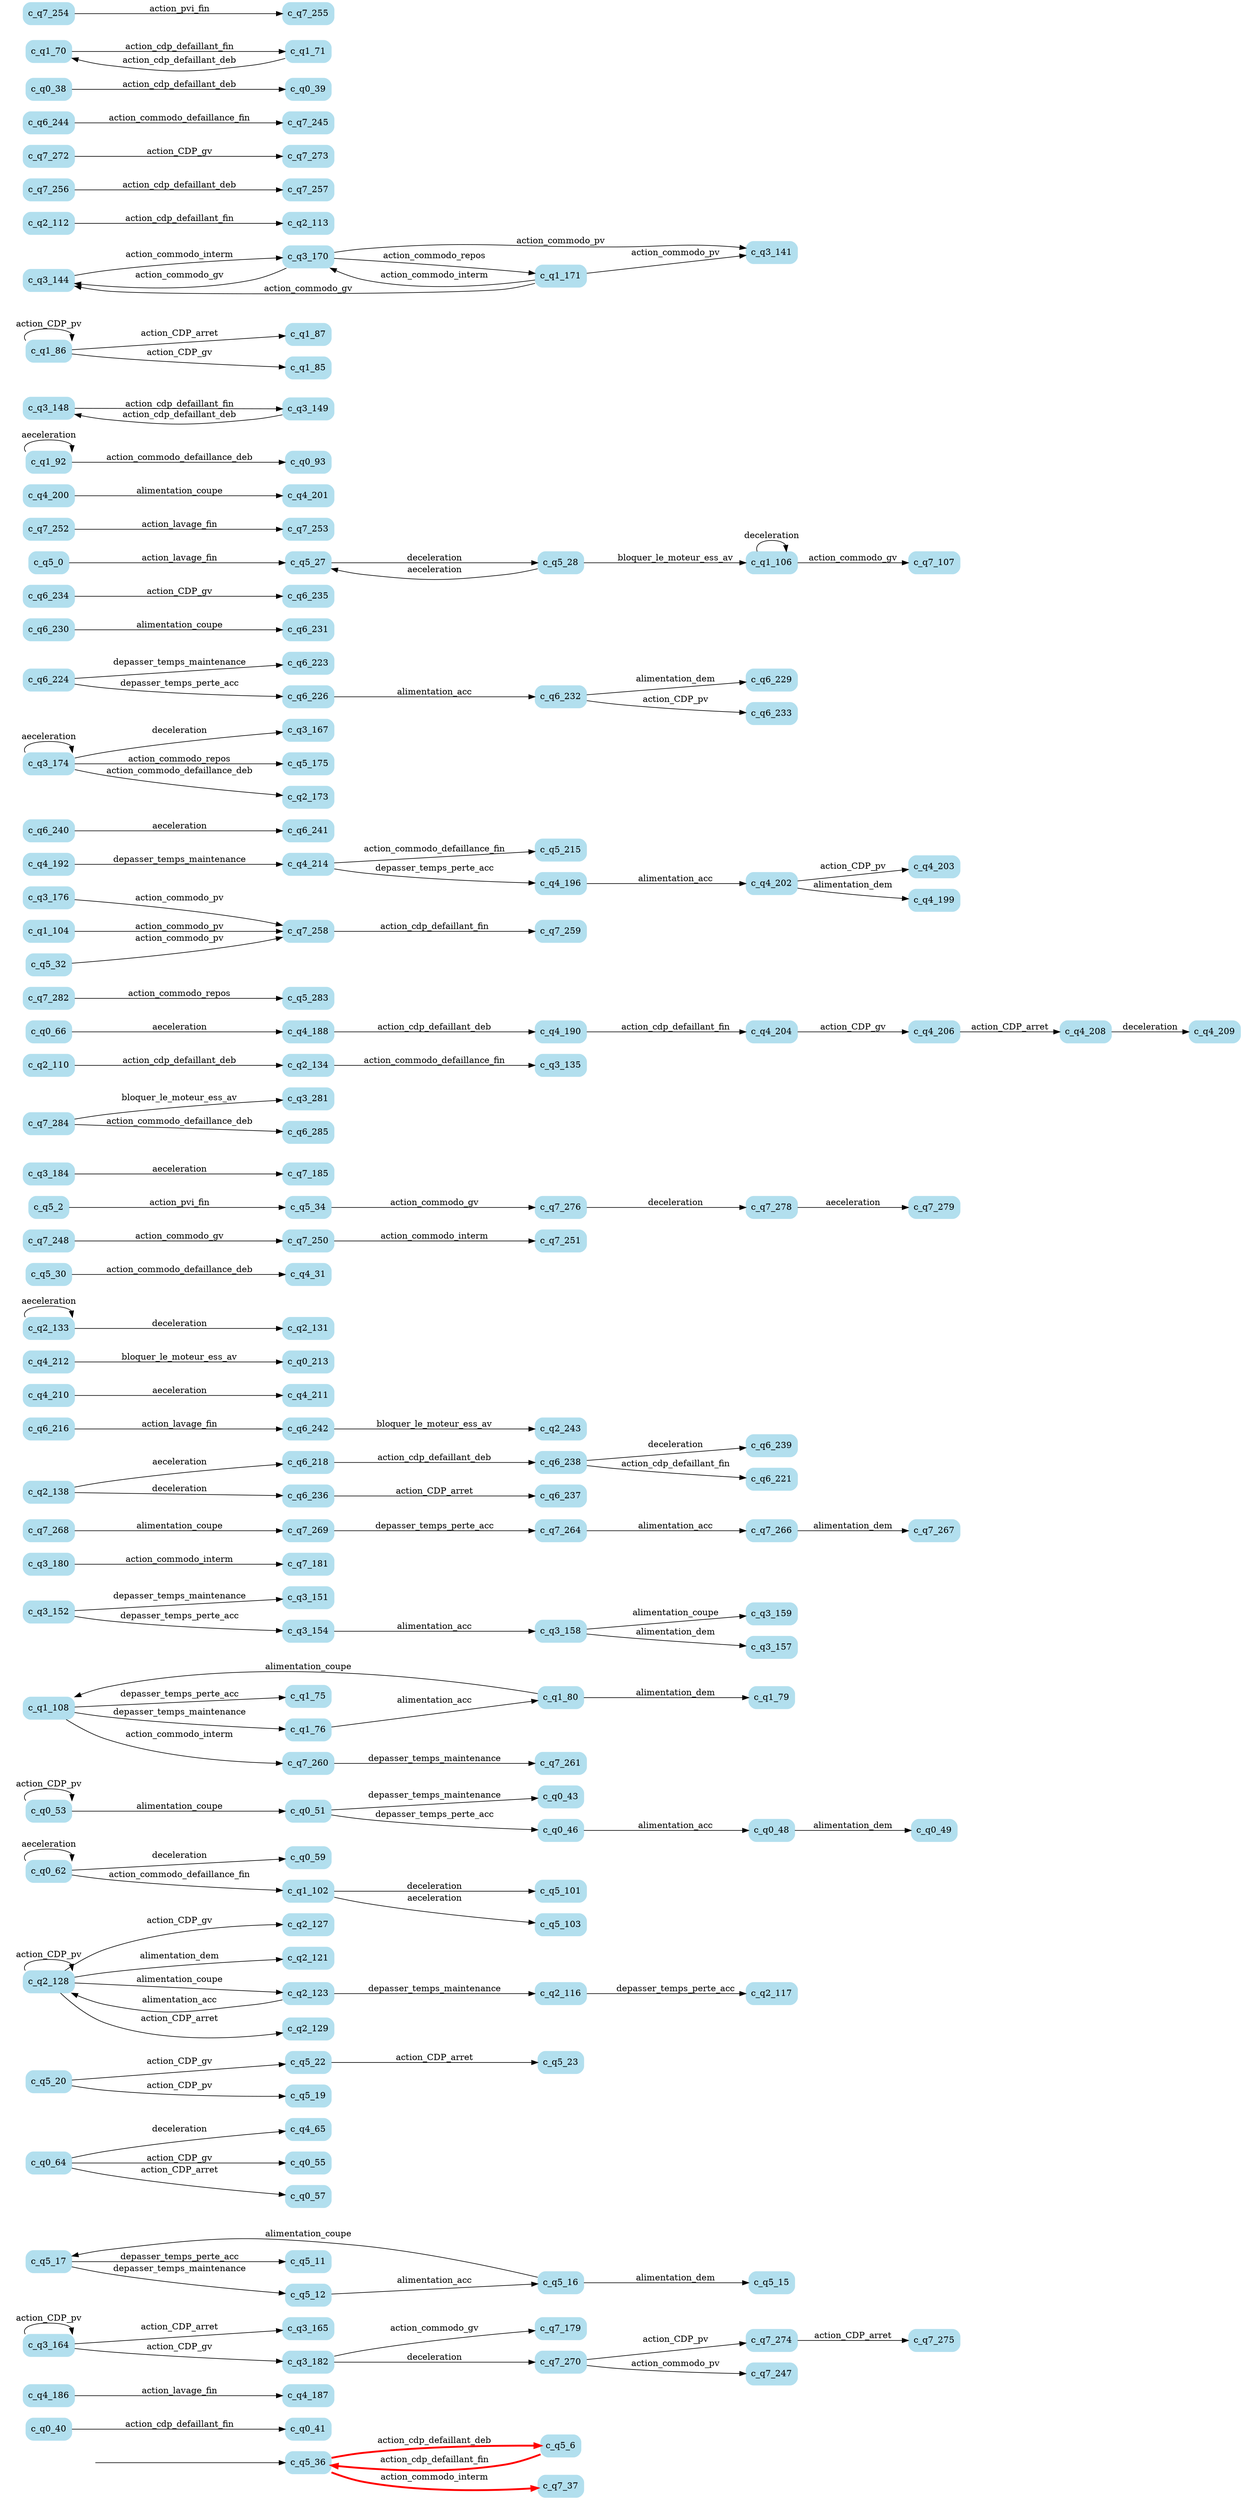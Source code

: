 digraph G {

	rankdir = LR;

	start_c_q5_36[style=invisible];

	node[shape=box, style="rounded, filled", color=lightblue2];

	c_q0_40[label="c_q0_40"];
	c_q4_187[label="c_q4_187"];
	c_q7_179[label="c_q7_179"];
	c_q7_275[label="c_q7_275"];
	c_q5_11[label="c_q5_11"];
	c_q4_65[label="c_q4_65"];
	c_q5_20[label="c_q5_20"];
	c_q2_128[label="c_q2_128"];
	c_q0_59[label="c_q0_59"];
	c_q0_53[label="c_q0_53"];
	c_q1_108[label="c_q1_108"];
	c_q3_151[label="c_q3_151"];
	c_q3_180[label="c_q3_180"];
	c_q7_181[label="c_q7_181"];
	c_q7_264[label="c_q7_264"];
	c_q1_76[label="c_q1_76"];
	c_q6_218[label="c_q6_218"];
	c_q6_242[label="c_q6_242"];
	c_q4_210[label="c_q4_210"];
	c_q4_212[label="c_q4_212"];
	c_q0_213[label="c_q0_213"];
	c_q5_6[label="c_q5_6"];
	c_q2_116[label="c_q2_116"];
	c_q2_133[label="c_q2_133"];
	c_q5_30[label="c_q5_30"];
	c_q1_80[label="c_q1_80"];
	c_q7_248[label="c_q7_248"];
	c_q2_127[label="c_q2_127"];
	c_q7_278[label="c_q7_278"];
	c_q3_184[label="c_q3_184"];
	c_q7_267[label="c_q7_267"];
	c_q7_284[label="c_q7_284"];
	c_q2_110[label="c_q2_110"];
	c_q4_190[label="c_q4_190"];
	c_q5_22[label="c_q5_22"];
	c_q5_101[label="c_q5_101"];
	c_q0_55[label="c_q0_55"];
	c_q3_159[label="c_q3_159"];
	c_q7_250[label="c_q7_250"];
	c_q0_43[label="c_q0_43"];
	c_q0_41[label="c_q0_41"];
	c_q2_134[label="c_q2_134"];
	c_q7_282[label="c_q7_282"];
	c_q5_15[label="c_q5_15"];
	c_q3_165[label="c_q3_165"];
	c_q0_62[label="c_q0_62"];
	c_q7_251[label="c_q7_251"];
	c_q3_176[label="c_q3_176"];
	c_q7_274[label="c_q7_274"];
	c_q4_203[label="c_q4_203"];
	c_q6_241[label="c_q6_241"];
	c_q3_174[label="c_q3_174"];
	c_q4_206[label="c_q4_206"];
	c_q6_223[label="c_q6_223"];
	c_q3_182[label="c_q3_182"];
	c_q6_226[label="c_q6_226"];
	c_q5_16[label="c_q5_16"];
	c_q6_230[label="c_q6_230"];
	c_q6_235[label="c_q6_235"];
	c_q5_2[label="c_q5_2"];
	c_q4_192[label="c_q4_192"];
	c_q3_158[label="c_q3_158"];
	c_q5_36[label="c_q5_36"];
	c_q5_0[label="c_q5_0"];
	c_q2_243[label="c_q2_243"];
	c_q7_107[label="c_q7_107"];
	c_q6_232[label="c_q6_232"];
	c_q2_138[label="c_q2_138"];
	c_q6_234[label="c_q6_234"];
	c_q7_253[label="c_q7_253"];
	c_q4_201[label="c_q4_201"];
	c_q7_269[label="c_q7_269"];
	c_q5_19[label="c_q5_19"];
	c_q1_104[label="c_q1_104"];
	c_q4_208[label="c_q4_208"];
	c_q0_49[label="c_q0_49"];
	c_q0_51[label="c_q0_51"];
	c_q4_186[label="c_q4_186"];
	c_q0_93[label="c_q0_93"];
	c_q0_57[label="c_q0_57"];
	c_q2_117[label="c_q2_117"];
	c_q3_148[label="c_q3_148"];
	c_q3_152[label="c_q3_152"];
	c_q7_270[label="c_q7_270"];
	c_q7_259[label="c_q7_259"];
	c_q3_281[label="c_q3_281"];
	c_q1_86[label="c_q1_86"];
	c_q3_144[label="c_q3_144"];
	c_q3_154[label="c_q3_154"];
	c_q5_215[label="c_q5_215"];
	c_q4_188[label="c_q4_188"];
	c_q3_141[label="c_q3_141"];
	c_q5_12[label="c_q5_12"];
	c_q6_240[label="c_q6_240"];
	c_q1_87[label="c_q1_87"];
	c_q4_209[label="c_q4_209"];
	c_q6_237[label="c_q6_237"];
	c_q5_17[label="c_q5_17"];
	c_q2_112[label="c_q2_112"];
	c_q3_164[label="c_q3_164"];
	c_q1_106[label="c_q1_106"];
	c_q1_171[label="c_q1_171"];
	c_q7_256[label="c_q7_256"];
	c_q1_75[label="c_q1_75"];
	c_q3_170[label="c_q3_170"];
	c_q3_167[label="c_q3_167"];
	c_q7_272[label="c_q7_272"];
	c_q6_244[label="c_q6_244"];
	c_q0_39[label="c_q0_39"];
	c_q1_70[label="c_q1_70"];
	c_q2_113[label="c_q2_113"];
	c_q1_79[label="c_q1_79"];
	c_q0_66[label="c_q0_66"];
	c_q4_199[label="c_q4_199"];
	c_q7_266[label="c_q7_266"];
	c_q7_260[label="c_q7_260"];
	c_q4_204[label="c_q4_204"];
	c_q2_121[label="c_q2_121"];
	c_q0_38[label="c_q0_38"];
	c_q4_214[label="c_q4_214"];
	c_q6_236[label="c_q6_236"];
	c_q0_46[label="c_q0_46"];
	c_q7_255[label="c_q7_255"];
	c_q6_285[label="c_q6_285"];
	c_q0_48[label="c_q0_48"];
	c_q5_175[label="c_q5_175"];
	c_q6_229[label="c_q6_229"];
	c_q5_28[label="c_q5_28"];
	c_q1_71[label="c_q1_71"];
	c_q6_224[label="c_q6_224"];
	c_q6_238[label="c_q6_238"];
	c_q1_85[label="c_q1_85"];
	c_q7_273[label="c_q7_273"];
	c_q4_200[label="c_q4_200"];
	c_q7_268[label="c_q7_268"];
	c_q5_283[label="c_q5_283"];
	c_q7_252[label="c_q7_252"];
	c_q1_102[label="c_q1_102"];
	c_q1_92[label="c_q1_92"];
	c_q3_149[label="c_q3_149"];
	c_q7_185[label="c_q7_185"];
	c_q4_31[label="c_q4_31"];
	c_q7_257[label="c_q7_257"];
	c_q6_233[label="c_q6_233"];
	c_q5_23[label="c_q5_23"];
	c_q7_37[label="c_q7_37"];
	c_q2_123[label="c_q2_123"];
	c_q6_216[label="c_q6_216"];
	c_q7_245[label="c_q7_245"];
	c_q5_32[label="c_q5_32"];
	c_q5_103[label="c_q5_103"];
	c_q2_129[label="c_q2_129"];
	c_q7_258[label="c_q7_258"];
	c_q7_261[label="c_q7_261"];
	c_q3_157[label="c_q3_157"];
	c_q7_276[label="c_q7_276"];
	c_q7_254[label="c_q7_254"];
	c_q2_173[label="c_q2_173"];
	c_q7_279[label="c_q7_279"];
	c_q4_211[label="c_q4_211"];
	c_q5_34[label="c_q5_34"];
	c_q0_64[label="c_q0_64"];
	c_q4_202[label="c_q4_202"];
	c_q6_231[label="c_q6_231"];
	c_q5_27[label="c_q5_27"];
	c_q2_131[label="c_q2_131"];
	c_q7_247[label="c_q7_247"];
	c_q3_135[label="c_q3_135"];
	c_q4_196[label="c_q4_196"];
	c_q6_239[label="c_q6_239"];
	c_q6_221[label="c_q6_221"];

	start_c_q5_36 -> c_q5_36;
	c_q5_0 -> c_q5_27[label="action_lavage_fin"];
	c_q5_2 -> c_q5_34[label="action_pvi_fin"];
	c_q5_36 -> c_q5_6[label="action_cdp_defaillant_deb", penwidth=3, color=red];
	c_q5_6 -> c_q5_36[label="action_cdp_defaillant_fin", penwidth=3, color=red];
	c_q5_17 -> c_q5_12[label="depasser_temps_maintenance"];
	c_q5_17 -> c_q5_11[label="depasser_temps_perte_acc"];
	c_q5_12 -> c_q5_16[label="alimentation_acc"];
	c_q5_16 -> c_q5_15[label="alimentation_dem"];
	c_q5_16 -> c_q5_17[label="alimentation_coupe"];
	c_q5_20 -> c_q5_19[label="action_CDP_pv"];
	c_q5_20 -> c_q5_22[label="action_CDP_gv"];
	c_q5_22 -> c_q5_23[label="action_CDP_arret"];
	c_q5_27 -> c_q5_28[label="deceleration"];
	c_q5_28 -> c_q5_27[label="aeceleration"];
	c_q5_28 -> c_q1_106[label="bloquer_le_moteur_ess_av"];
	c_q5_30 -> c_q4_31[label="action_commodo_defaillance_deb"];
	c_q5_32 -> c_q7_258[label="action_commodo_pv"];
	c_q5_34 -> c_q7_276[label="action_commodo_gv"];
	c_q5_36 -> c_q7_37[label="action_commodo_interm", penwidth=3, color=red];
	c_q0_38 -> c_q0_39[label="action_cdp_defaillant_deb"];
	c_q0_40 -> c_q0_41[label="action_cdp_defaillant_fin"];
	c_q0_51 -> c_q0_43[label="depasser_temps_maintenance"];
	c_q0_51 -> c_q0_46[label="depasser_temps_perte_acc"];
	c_q0_46 -> c_q0_48[label="alimentation_acc"];
	c_q0_48 -> c_q0_49[label="alimentation_dem"];
	c_q0_53 -> c_q0_51[label="alimentation_coupe"];
	c_q0_53 -> c_q0_53[label="action_CDP_pv"];
	c_q0_64 -> c_q0_55[label="action_CDP_gv"];
	c_q0_64 -> c_q0_57[label="action_CDP_arret"];
	c_q0_62 -> c_q0_59[label="deceleration"];
	c_q0_62 -> c_q0_62[label="aeceleration"];
	c_q0_62 -> c_q1_102[label="action_commodo_defaillance_fin"];
	c_q0_64 -> c_q4_65[label="deceleration"];
	c_q0_66 -> c_q4_188[label="aeceleration"];
	c_q1_71 -> c_q1_70[label="action_cdp_defaillant_deb"];
	c_q1_70 -> c_q1_71[label="action_cdp_defaillant_fin"];
	c_q1_108 -> c_q1_76[label="depasser_temps_maintenance"];
	c_q1_108 -> c_q1_75[label="depasser_temps_perte_acc"];
	c_q1_76 -> c_q1_80[label="alimentation_acc"];
	c_q1_80 -> c_q1_79[label="alimentation_dem"];
	c_q1_80 -> c_q1_108[label="alimentation_coupe"];
	c_q1_86 -> c_q1_86[label="action_CDP_pv"];
	c_q1_86 -> c_q1_85[label="action_CDP_gv"];
	c_q1_86 -> c_q1_87[label="action_CDP_arret"];
	c_q1_106 -> c_q1_106[label="deceleration"];
	c_q1_92 -> c_q1_92[label="aeceleration"];
	c_q1_92 -> c_q0_93[label="action_commodo_defaillance_deb"];
	c_q1_171 -> c_q3_141[label="action_commodo_pv"];
	c_q1_171 -> c_q3_144[label="action_commodo_gv"];
	c_q1_171 -> c_q3_170[label="action_commodo_interm"];
	c_q1_102 -> c_q5_101[label="deceleration"];
	c_q1_102 -> c_q5_103[label="aeceleration"];
	c_q1_104 -> c_q7_258[label="action_commodo_pv"];
	c_q1_106 -> c_q7_107[label="action_commodo_gv"];
	c_q1_108 -> c_q7_260[label="action_commodo_interm"];
	c_q2_110 -> c_q2_134[label="action_cdp_defaillant_deb"];
	c_q2_112 -> c_q2_113[label="action_cdp_defaillant_fin"];
	c_q2_123 -> c_q2_116[label="depasser_temps_maintenance"];
	c_q2_116 -> c_q2_117[label="depasser_temps_perte_acc"];
	c_q2_123 -> c_q2_128[label="alimentation_acc"];
	c_q2_128 -> c_q2_121[label="alimentation_dem"];
	c_q2_128 -> c_q2_123[label="alimentation_coupe"];
	c_q2_128 -> c_q2_128[label="action_CDP_pv"];
	c_q2_128 -> c_q2_127[label="action_CDP_gv"];
	c_q2_128 -> c_q2_129[label="action_CDP_arret"];
	c_q2_133 -> c_q2_131[label="deceleration"];
	c_q2_133 -> c_q2_133[label="aeceleration"];
	c_q2_134 -> c_q3_135[label="action_commodo_defaillance_fin"];
	c_q2_138 -> c_q6_236[label="deceleration"];
	c_q2_138 -> c_q6_218[label="aeceleration"];
	c_q3_170 -> c_q3_141[label="action_commodo_pv"];
	c_q3_170 -> c_q3_144[label="action_commodo_gv"];
	c_q3_144 -> c_q3_170[label="action_commodo_interm"];
	c_q3_149 -> c_q3_148[label="action_cdp_defaillant_deb"];
	c_q3_148 -> c_q3_149[label="action_cdp_defaillant_fin"];
	c_q3_152 -> c_q3_151[label="depasser_temps_maintenance"];
	c_q3_152 -> c_q3_154[label="depasser_temps_perte_acc"];
	c_q3_154 -> c_q3_158[label="alimentation_acc"];
	c_q3_158 -> c_q3_157[label="alimentation_dem"];
	c_q3_158 -> c_q3_159[label="alimentation_coupe"];
	c_q3_164 -> c_q3_164[label="action_CDP_pv"];
	c_q3_164 -> c_q3_182[label="action_CDP_gv"];
	c_q3_164 -> c_q3_165[label="action_CDP_arret"];
	c_q3_174 -> c_q3_167[label="deceleration"];
	c_q3_174 -> c_q3_174[label="aeceleration"];
	c_q3_170 -> c_q1_171[label="action_commodo_repos"];
	c_q3_174 -> c_q2_173[label="action_commodo_defaillance_deb"];
	c_q3_174 -> c_q5_175[label="action_commodo_repos"];
	c_q3_176 -> c_q7_258[label="action_commodo_pv"];
	c_q3_182 -> c_q7_179[label="action_commodo_gv"];
	c_q3_180 -> c_q7_181[label="action_commodo_interm"];
	c_q3_182 -> c_q7_270[label="deceleration"];
	c_q3_184 -> c_q7_185[label="aeceleration"];
	c_q4_186 -> c_q4_187[label="action_lavage_fin"];
	c_q4_188 -> c_q4_190[label="action_cdp_defaillant_deb"];
	c_q4_190 -> c_q4_204[label="action_cdp_defaillant_fin"];
	c_q4_192 -> c_q4_214[label="depasser_temps_maintenance"];
	c_q4_214 -> c_q4_196[label="depasser_temps_perte_acc"];
	c_q4_196 -> c_q4_202[label="alimentation_acc"];
	c_q4_202 -> c_q4_199[label="alimentation_dem"];
	c_q4_200 -> c_q4_201[label="alimentation_coupe"];
	c_q4_202 -> c_q4_203[label="action_CDP_pv"];
	c_q4_204 -> c_q4_206[label="action_CDP_gv"];
	c_q4_206 -> c_q4_208[label="action_CDP_arret"];
	c_q4_208 -> c_q4_209[label="deceleration"];
	c_q4_210 -> c_q4_211[label="aeceleration"];
	c_q4_212 -> c_q0_213[label="bloquer_le_moteur_ess_av"];
	c_q4_214 -> c_q5_215[label="action_commodo_defaillance_fin"];
	c_q6_216 -> c_q6_242[label="action_lavage_fin"];
	c_q6_218 -> c_q6_238[label="action_cdp_defaillant_deb"];
	c_q6_238 -> c_q6_221[label="action_cdp_defaillant_fin"];
	c_q6_224 -> c_q6_223[label="depasser_temps_maintenance"];
	c_q6_224 -> c_q6_226[label="depasser_temps_perte_acc"];
	c_q6_226 -> c_q6_232[label="alimentation_acc"];
	c_q6_232 -> c_q6_229[label="alimentation_dem"];
	c_q6_230 -> c_q6_231[label="alimentation_coupe"];
	c_q6_232 -> c_q6_233[label="action_CDP_pv"];
	c_q6_234 -> c_q6_235[label="action_CDP_gv"];
	c_q6_236 -> c_q6_237[label="action_CDP_arret"];
	c_q6_238 -> c_q6_239[label="deceleration"];
	c_q6_240 -> c_q6_241[label="aeceleration"];
	c_q6_242 -> c_q2_243[label="bloquer_le_moteur_ess_av"];
	c_q6_244 -> c_q7_245[label="action_commodo_defaillance_fin"];
	c_q7_270 -> c_q7_247[label="action_commodo_pv"];
	c_q7_248 -> c_q7_250[label="action_commodo_gv"];
	c_q7_250 -> c_q7_251[label="action_commodo_interm"];
	c_q7_252 -> c_q7_253[label="action_lavage_fin"];
	c_q7_254 -> c_q7_255[label="action_pvi_fin"];
	c_q7_256 -> c_q7_257[label="action_cdp_defaillant_deb"];
	c_q7_258 -> c_q7_259[label="action_cdp_defaillant_fin"];
	c_q7_260 -> c_q7_261[label="depasser_temps_maintenance"];
	c_q7_269 -> c_q7_264[label="depasser_temps_perte_acc"];
	c_q7_264 -> c_q7_266[label="alimentation_acc"];
	c_q7_266 -> c_q7_267[label="alimentation_dem"];
	c_q7_268 -> c_q7_269[label="alimentation_coupe"];
	c_q7_270 -> c_q7_274[label="action_CDP_pv"];
	c_q7_272 -> c_q7_273[label="action_CDP_gv"];
	c_q7_274 -> c_q7_275[label="action_CDP_arret"];
	c_q7_276 -> c_q7_278[label="deceleration"];
	c_q7_278 -> c_q7_279[label="aeceleration"];
	c_q7_284 -> c_q3_281[label="bloquer_le_moteur_ess_av"];
	c_q7_282 -> c_q5_283[label="action_commodo_repos"];
	c_q7_284 -> c_q6_285[label="action_commodo_defaillance_deb"];

}